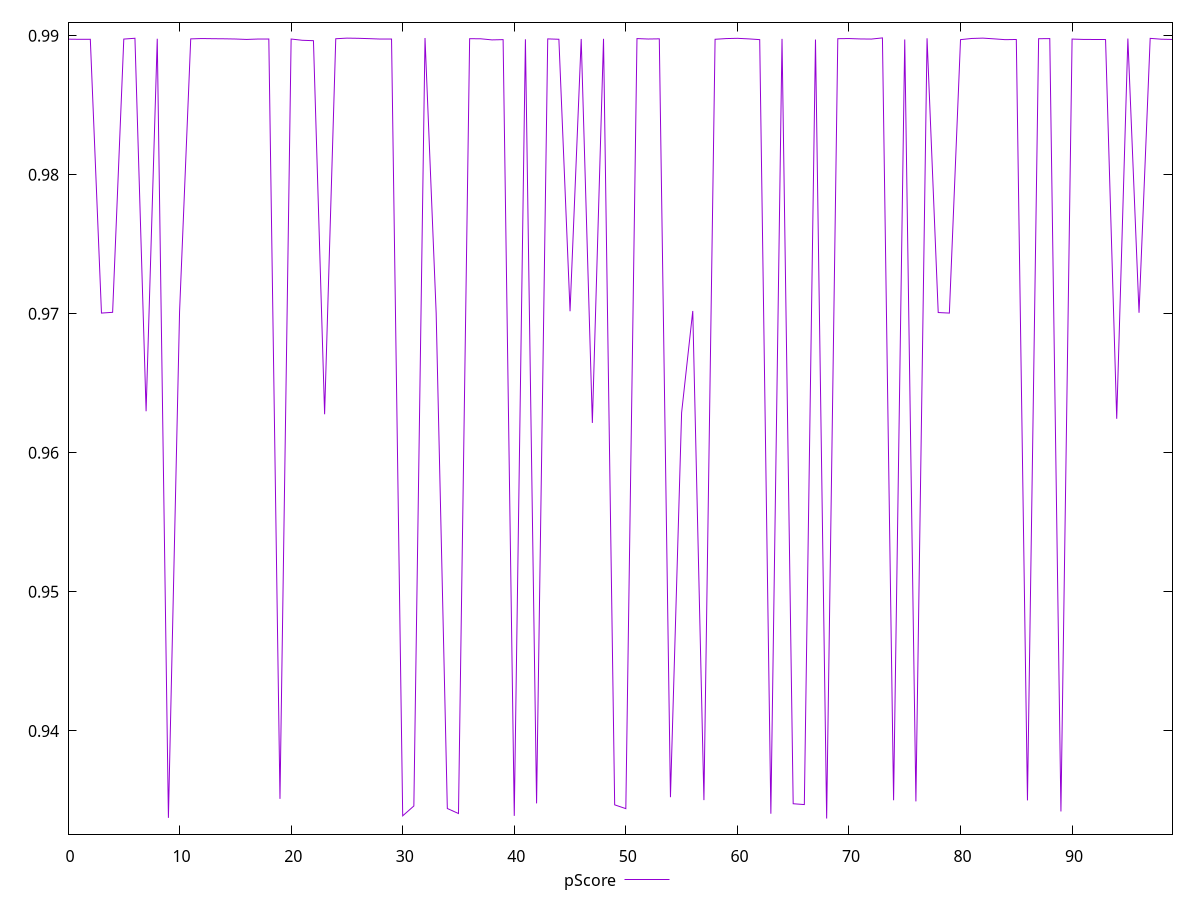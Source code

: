 reset

$pScore <<EOF
0 0.9897532878880329
1 0.989742789552905
2 0.9897461153569882
3 0.9700525646975257
4 0.9701061025643266
5 0.9897596723703004
6 0.989818153402815
7 0.9629890873986536
8 0.9897821390681845
9 0.9337462781709718
10 0.9701520180127408
11 0.9897736619772801
12 0.9897983086646659
13 0.9897872742554097
14 0.9897794038285332
15 0.9897648370468974
16 0.9897340314957839
17 0.9897620170640882
18 0.9897653041333387
19 0.935109841978557
20 0.9897637571190381
21 0.9896726359023188
22 0.989644082955022
23 0.9627756978454953
24 0.989783645580894
25 0.9898279950270756
26 0.989815416513498
27 0.9897908677893618
28 0.9897608297625098
29 0.9897630885514856
30 0.9338908664727694
31 0.9345993493083513
32 0.9898382476603009
33 0.9700488470979063
34 0.9344181759731617
35 0.9340569496599471
36 0.9897889000136255
37 0.9897798147899375
38 0.9897014855604221
39 0.9897200332913081
40 0.9338875052885706
41 0.9897449224474675
42 0.9347872989413444
43 0.9897731609011338
44 0.9897458235753258
45 0.9701852847132597
46 0.989768791802093
47 0.9621512236541274
48 0.9897805639079602
49 0.9346816418261547
50 0.9344081586905926
51 0.9897955465851398
52 0.9897639328271297
53 0.9897773103106808
54 0.9352333472119644
55 0.9628867996375161
56 0.9702037529180756
57 0.9350203038096443
58 0.9897447894190411
59 0.9897957988715345
60 0.9898140030310261
61 0.9897740731035847
62 0.9897202611181725
63 0.9340431063323773
64 0.9897725955634025
65 0.9347604114203087
66 0.9347006494551418
67 0.9897263122552555
68 0.933697425291549
69 0.9897874496750628
70 0.9897976288835038
71 0.9897697128505074
72 0.9897596852307271
73 0.9898437718055635
74 0.935011179369614
75 0.9897287698030282
76 0.9349302469380523
77 0.9898172952460345
78 0.9700911851675942
79 0.9700516018945022
80 0.9897194658577864
81 0.9898032542739577
82 0.9898284856499265
83 0.9897762827052052
84 0.9897175312572509
85 0.9897311152524737
86 0.9349994448535077
87 0.9897857980779468
88 0.9897951061422793
89 0.9342036349918159
90 0.989760405396215
91 0.9897349118359188
92 0.9897302948182345
93 0.9897266173233422
94 0.9624489013102493
95 0.9897978426546528
96 0.970072012612528
97 0.9898110090600987
98 0.9897505042390992
99 0.9897321761634782
EOF

set key outside below
set xrange [0:99]
set yrange [0.9325744983612687:0.9909666987358438]
set trange [0.9325744983612687:0.9909666987358438]
set terminal svg size 640, 500 enhanced background rgb 'white'
set output "reprap/first-contentful-paint/samples/pages+cached+noexternal+nofonts/pScore/values.svg"

plot $pScore title "pScore" with line

reset
